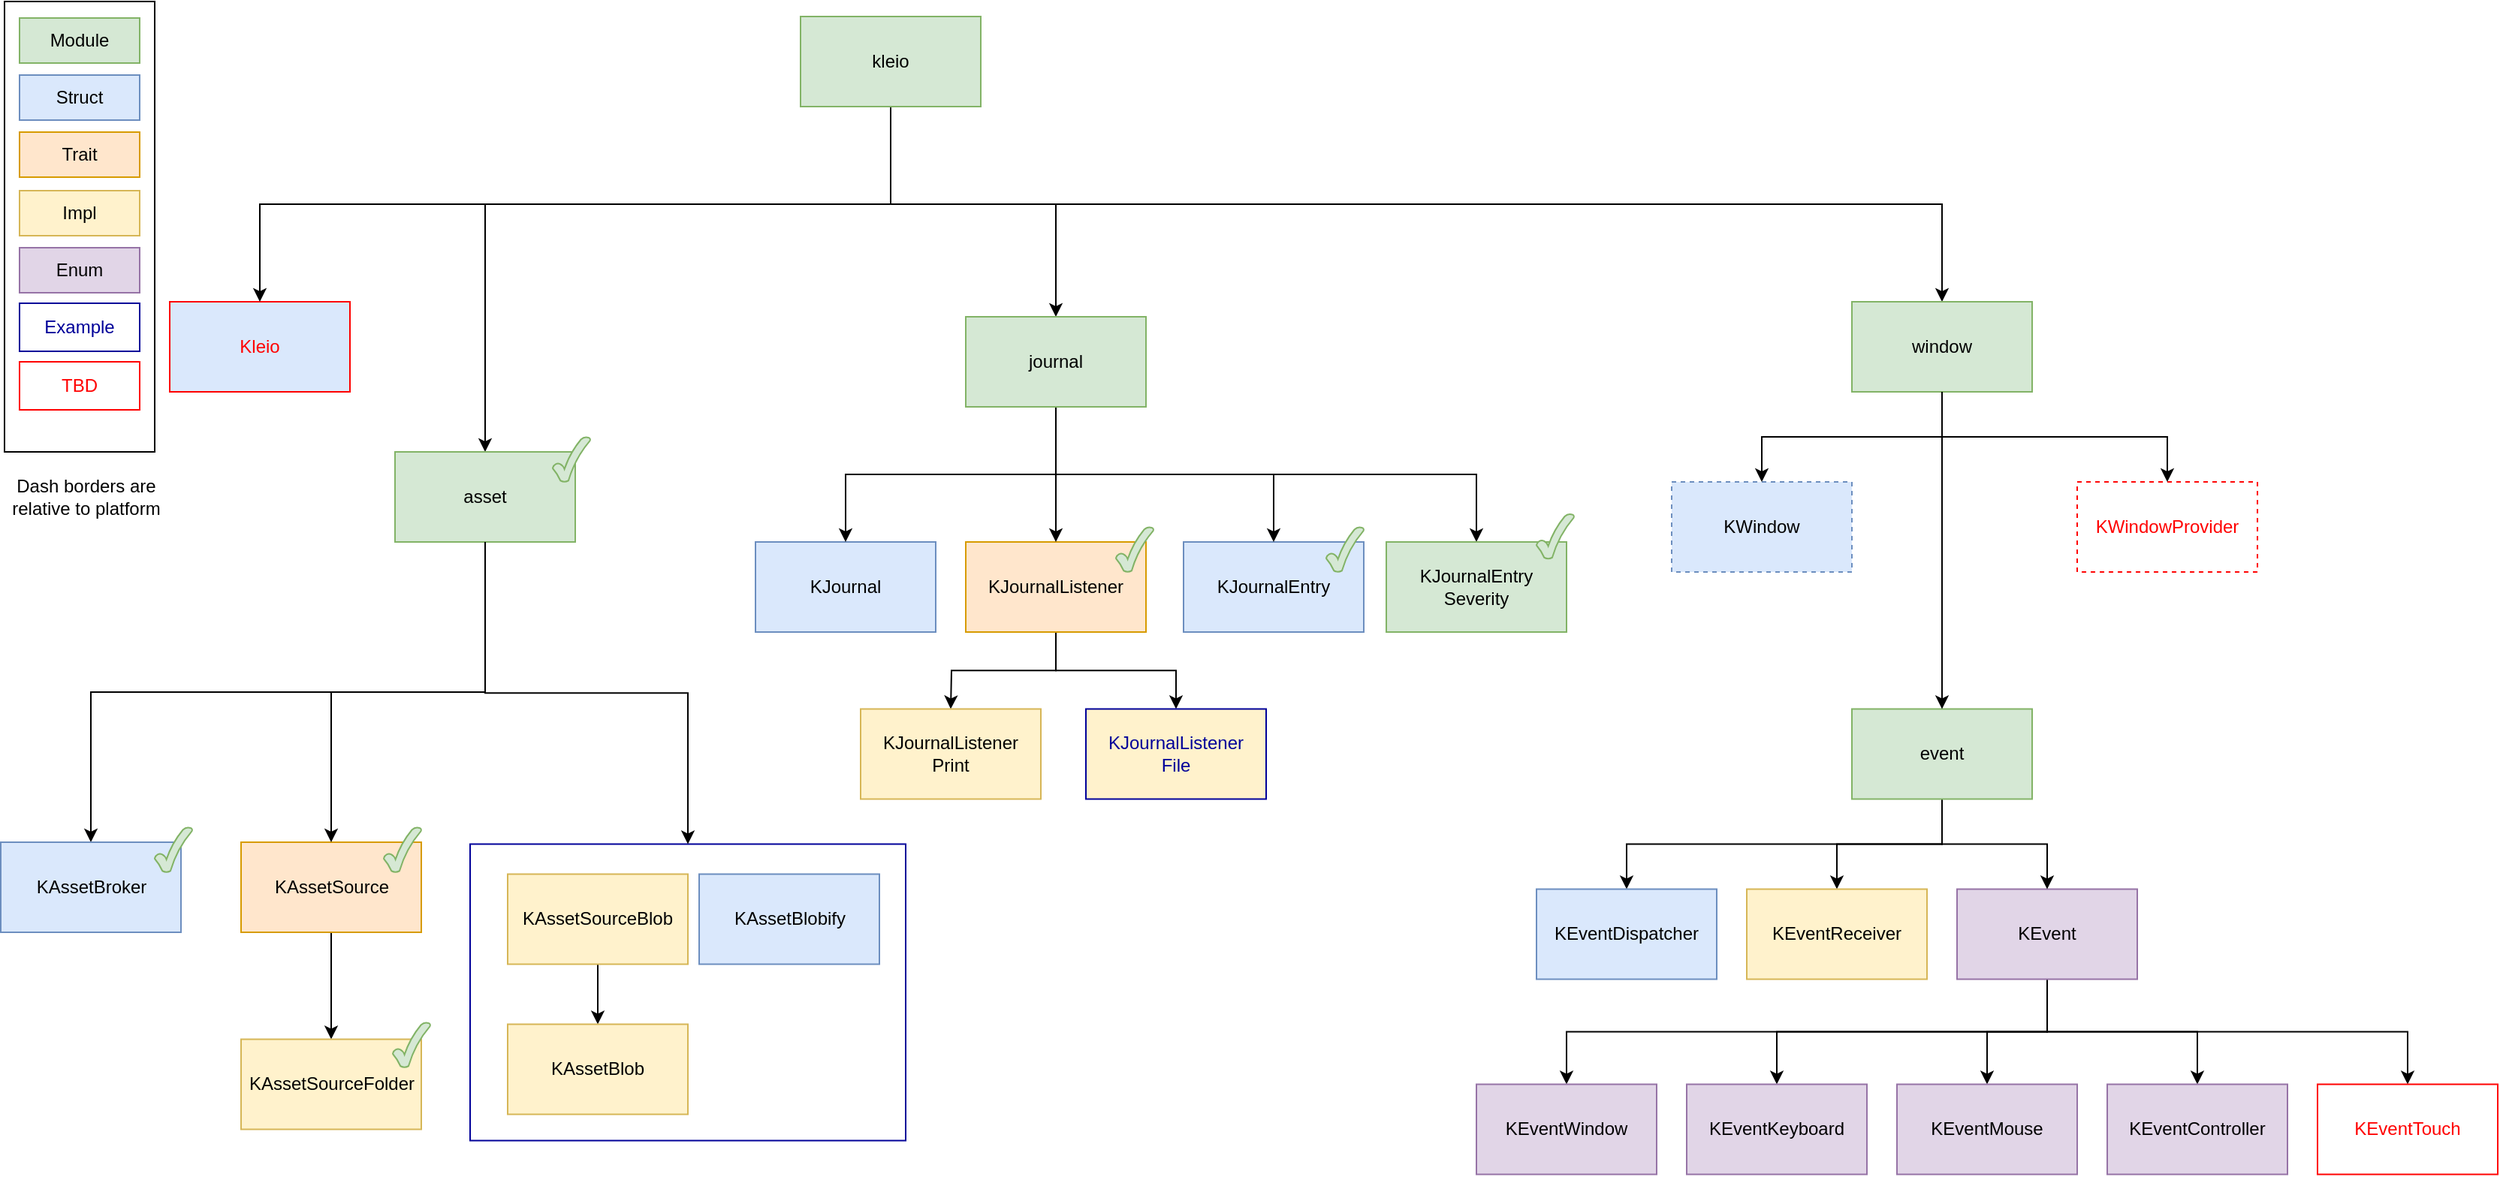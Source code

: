 <mxfile version="14.9.6" type="device"><diagram id="xBSx4scKoSs6mKVgqHj6" name="overview"><mxGraphModel dx="1422" dy="846" grid="1" gridSize="10" guides="1" tooltips="1" connect="1" arrows="1" fold="1" page="1" pageScale="1" pageWidth="850" pageHeight="1100" math="0" shadow="0"><root><mxCell id="0"/><mxCell id="1" parent="0"/><mxCell id="Fscz7eRQA_tBwQJC4tWe-2" value="" style="rounded=0;whiteSpace=wrap;html=1;strokeColor=#000099;" parent="1" vertex="1"><mxGeometry x="330" y="581.25" width="290" height="197.5" as="geometry"/></mxCell><mxCell id="pDC2ysxNThapmqpnUXcL-19" style="edgeStyle=orthogonalEdgeStyle;rounded=0;orthogonalLoop=1;jettySize=auto;html=1;exitX=0.5;exitY=1;exitDx=0;exitDy=0;fontColor=#FF0000;" parent="1" source="DX1GQIuKepiGplpCaKlz-19" target="pDC2ysxNThapmqpnUXcL-12" edge="1"><mxGeometry relative="1" as="geometry"/></mxCell><mxCell id="pDC2ysxNThapmqpnUXcL-20" style="edgeStyle=orthogonalEdgeStyle;rounded=0;orthogonalLoop=1;jettySize=auto;html=1;exitX=0.5;exitY=1;exitDx=0;exitDy=0;fontColor=#FF0000;" parent="1" source="DX1GQIuKepiGplpCaKlz-19" target="pDC2ysxNThapmqpnUXcL-11" edge="1"><mxGeometry relative="1" as="geometry"/></mxCell><mxCell id="pDC2ysxNThapmqpnUXcL-21" style="edgeStyle=orthogonalEdgeStyle;rounded=0;orthogonalLoop=1;jettySize=auto;html=1;exitX=0.5;exitY=1;exitDx=0;exitDy=0;fontColor=#FF0000;" parent="1" source="DX1GQIuKepiGplpCaKlz-19" target="pDC2ysxNThapmqpnUXcL-13" edge="1"><mxGeometry relative="1" as="geometry"/></mxCell><mxCell id="pDC2ysxNThapmqpnUXcL-22" style="edgeStyle=orthogonalEdgeStyle;rounded=0;orthogonalLoop=1;jettySize=auto;html=1;exitX=0.5;exitY=1;exitDx=0;exitDy=0;fontColor=#FF0000;" parent="1" source="DX1GQIuKepiGplpCaKlz-19" target="pDC2ysxNThapmqpnUXcL-15" edge="1"><mxGeometry relative="1" as="geometry"/></mxCell><mxCell id="pDC2ysxNThapmqpnUXcL-23" style="edgeStyle=orthogonalEdgeStyle;rounded=0;orthogonalLoop=1;jettySize=auto;html=1;exitX=0.5;exitY=1;exitDx=0;exitDy=0;fontColor=#FF0000;" parent="1" source="DX1GQIuKepiGplpCaKlz-19" target="pDC2ysxNThapmqpnUXcL-18" edge="1"><mxGeometry relative="1" as="geometry"/></mxCell><mxCell id="DX1GQIuKepiGplpCaKlz-19" value="KEvent" style="rounded=0;whiteSpace=wrap;html=1;fillColor=#e1d5e7;strokeColor=#9673a6;" parent="1" vertex="1"><mxGeometry x="1320" y="611.25" width="120" height="60" as="geometry"/></mxCell><mxCell id="DX1GQIuKepiGplpCaKlz-33" value="Kleio" style="rounded=0;whiteSpace=wrap;html=1;fillColor=#dae8fc;strokeColor=#FF0000;fontColor=#FF0000;" parent="1" vertex="1"><mxGeometry x="130" y="220" width="120" height="60" as="geometry"/></mxCell><mxCell id="WNRObwM0xMzluKP9Ctwa-3" style="edgeStyle=orthogonalEdgeStyle;rounded=0;orthogonalLoop=1;jettySize=auto;html=1;exitX=0.5;exitY=1;exitDx=0;exitDy=0;entryX=0.5;entryY=0;entryDx=0;entryDy=0;" parent="1" source="Ed5GbTKa8nVUzpXKbEza-7" target="DX1GQIuKepiGplpCaKlz-33" edge="1"><mxGeometry relative="1" as="geometry"/></mxCell><mxCell id="WNRObwM0xMzluKP9Ctwa-4" style="edgeStyle=orthogonalEdgeStyle;rounded=0;orthogonalLoop=1;jettySize=auto;html=1;exitX=0.5;exitY=1;exitDx=0;exitDy=0;entryX=0.5;entryY=0;entryDx=0;entryDy=0;" parent="1" source="Ed5GbTKa8nVUzpXKbEza-7" target="DX1GQIuKepiGplpCaKlz-2" edge="1"><mxGeometry relative="1" as="geometry"><Array as="points"><mxPoint x="610" y="155"/><mxPoint x="340" y="155"/></Array></mxGeometry></mxCell><mxCell id="s3PfHGBbn2_G2u1FLZyH-16" style="edgeStyle=orthogonalEdgeStyle;rounded=0;orthogonalLoop=1;jettySize=auto;html=1;exitX=0.5;exitY=1;exitDx=0;exitDy=0;entryX=0.5;entryY=0;entryDx=0;entryDy=0;" parent="1" source="Ed5GbTKa8nVUzpXKbEza-7" target="Ed5GbTKa8nVUzpXKbEza-2" edge="1"><mxGeometry relative="1" as="geometry"><Array as="points"><mxPoint x="610" y="155"/><mxPoint x="720" y="155"/></Array></mxGeometry></mxCell><mxCell id="s3PfHGBbn2_G2u1FLZyH-28" style="edgeStyle=orthogonalEdgeStyle;rounded=0;orthogonalLoop=1;jettySize=auto;html=1;exitX=0.5;exitY=1;exitDx=0;exitDy=0;entryX=0.5;entryY=0;entryDx=0;entryDy=0;" parent="1" source="Ed5GbTKa8nVUzpXKbEza-7" target="D0O-mCnldaFRZyqWkEx9-6" edge="1"><mxGeometry relative="1" as="geometry"/></mxCell><mxCell id="Ed5GbTKa8nVUzpXKbEza-7" value="kleio" style="rounded=0;whiteSpace=wrap;html=1;fillColor=#d5e8d4;strokeColor=#82b366;" parent="1" vertex="1"><mxGeometry x="550" y="30" width="120" height="60" as="geometry"/></mxCell><mxCell id="s3PfHGBbn2_G2u1FLZyH-4" style="edgeStyle=orthogonalEdgeStyle;rounded=0;orthogonalLoop=1;jettySize=auto;html=1;exitX=0.5;exitY=1;exitDx=0;exitDy=0;entryX=0.5;entryY=0;entryDx=0;entryDy=0;" parent="1" source="Ed5GbTKa8nVUzpXKbEza-8" target="DX1GQIuKepiGplpCaKlz-19" edge="1"><mxGeometry relative="1" as="geometry"/></mxCell><mxCell id="XTrxZuL05YngOzecOEeG-2" style="edgeStyle=orthogonalEdgeStyle;rounded=0;orthogonalLoop=1;jettySize=auto;html=1;exitX=0.5;exitY=1;exitDx=0;exitDy=0;entryX=0.5;entryY=0;entryDx=0;entryDy=0;" parent="1" source="Ed5GbTKa8nVUzpXKbEza-8" target="XTrxZuL05YngOzecOEeG-1" edge="1"><mxGeometry relative="1" as="geometry"/></mxCell><mxCell id="-mD4NmGjDOgk00xlncNz-2" style="edgeStyle=orthogonalEdgeStyle;rounded=0;orthogonalLoop=1;jettySize=auto;html=1;exitX=0.5;exitY=1;exitDx=0;exitDy=0;entryX=0.5;entryY=0;entryDx=0;entryDy=0;" parent="1" source="Ed5GbTKa8nVUzpXKbEza-8" target="-mD4NmGjDOgk00xlncNz-1" edge="1"><mxGeometry relative="1" as="geometry"/></mxCell><mxCell id="Ed5GbTKa8nVUzpXKbEza-8" value="event" style="rounded=0;whiteSpace=wrap;html=1;fillColor=#d5e8d4;strokeColor=#82b366;" parent="1" vertex="1"><mxGeometry x="1250" y="491.25" width="120" height="60" as="geometry"/></mxCell><mxCell id="D0O-mCnldaFRZyqWkEx9-2" value="KWindow" style="rounded=0;whiteSpace=wrap;html=1;fillColor=#dae8fc;strokeColor=#6c8ebf;dashed=1;" parent="1" vertex="1"><mxGeometry x="1130" y="340" width="120" height="60" as="geometry"/></mxCell><mxCell id="s3PfHGBbn2_G2u1FLZyH-24" style="edgeStyle=orthogonalEdgeStyle;rounded=0;orthogonalLoop=1;jettySize=auto;html=1;exitX=0.5;exitY=1;exitDx=0;exitDy=0;entryX=0.5;entryY=0;entryDx=0;entryDy=0;" parent="1" source="D0O-mCnldaFRZyqWkEx9-6" target="D0O-mCnldaFRZyqWkEx9-2" edge="1"><mxGeometry x="1065" y="220" as="geometry"/></mxCell><mxCell id="Yipo7PXzJRJ8Jirk8EaN-2" style="edgeStyle=orthogonalEdgeStyle;rounded=0;orthogonalLoop=1;jettySize=auto;html=1;exitX=0.5;exitY=1;exitDx=0;exitDy=0;entryX=0.5;entryY=0;entryDx=0;entryDy=0;fontColor=#FF0000;" parent="1" source="D0O-mCnldaFRZyqWkEx9-6" target="Ed5GbTKa8nVUzpXKbEza-8" edge="1"><mxGeometry relative="1" as="geometry"/></mxCell><mxCell id="D0O-mCnldaFRZyqWkEx9-6" value="window" style="rounded=0;whiteSpace=wrap;html=1;fillColor=#d5e8d4;strokeColor=#82b366;" parent="1" vertex="1"><mxGeometry x="1250" y="220" width="120" height="60" as="geometry"/></mxCell><mxCell id="D0O-mCnldaFRZyqWkEx9-4" value="KWindowProvider" style="rounded=0;whiteSpace=wrap;html=1;dashed=1;strokeColor=#FF0000;fontColor=#FF0000;fillColor=#FFFFFF;" parent="1" vertex="1"><mxGeometry x="1400" y="340" width="120" height="60" as="geometry"/></mxCell><mxCell id="s3PfHGBbn2_G2u1FLZyH-25" style="edgeStyle=orthogonalEdgeStyle;rounded=0;orthogonalLoop=1;jettySize=auto;html=1;exitX=0.5;exitY=1;exitDx=0;exitDy=0;entryX=0.5;entryY=0;entryDx=0;entryDy=0;" parent="1" source="D0O-mCnldaFRZyqWkEx9-6" target="D0O-mCnldaFRZyqWkEx9-4" edge="1"><mxGeometry x="1065" y="220" as="geometry"/></mxCell><mxCell id="TMelzIhGxyKYd7AoNCut-2" style="edgeStyle=orthogonalEdgeStyle;rounded=0;orthogonalLoop=1;jettySize=auto;html=1;exitX=0.5;exitY=1;exitDx=0;exitDy=0;entryX=0.5;entryY=0;entryDx=0;entryDy=0;" parent="1" source="DX1GQIuKepiGplpCaKlz-2" target="TMelzIhGxyKYd7AoNCut-1" edge="1"><mxGeometry relative="1" as="geometry"/></mxCell><mxCell id="Yipo7PXzJRJ8Jirk8EaN-1" style="edgeStyle=orthogonalEdgeStyle;rounded=0;orthogonalLoop=1;jettySize=auto;html=1;exitX=0.5;exitY=1;exitDx=0;exitDy=0;entryX=0.5;entryY=0;entryDx=0;entryDy=0;fontColor=#FF0000;" parent="1" source="DX1GQIuKepiGplpCaKlz-2" target="Fscz7eRQA_tBwQJC4tWe-2" edge="1"><mxGeometry relative="1" as="geometry"/></mxCell><mxCell id="DX1GQIuKepiGplpCaKlz-2" value="asset" style="rounded=0;whiteSpace=wrap;html=1;fillColor=#d5e8d4;strokeColor=#82b366;" parent="1" vertex="1"><mxGeometry x="280" y="320" width="120" height="60" as="geometry"/></mxCell><mxCell id="pDC2ysxNThapmqpnUXcL-5" style="edgeStyle=orthogonalEdgeStyle;rounded=0;orthogonalLoop=1;jettySize=auto;html=1;exitX=0.5;exitY=1;exitDx=0;exitDy=0;entryX=0.5;entryY=0;entryDx=0;entryDy=0;" parent="1" source="DX1GQIuKepiGplpCaKlz-7" target="pDC2ysxNThapmqpnUXcL-1" edge="1"><mxGeometry relative="1" as="geometry"/></mxCell><mxCell id="DX1GQIuKepiGplpCaKlz-7" value="KAssetSource" style="rounded=0;whiteSpace=wrap;html=1;fillColor=#ffe6cc;strokeColor=#d79b00;" parent="1" vertex="1"><mxGeometry x="177.5" y="580" width="120" height="60" as="geometry"/></mxCell><mxCell id="WNRObwM0xMzluKP9Ctwa-5" style="edgeStyle=orthogonalEdgeStyle;rounded=0;orthogonalLoop=1;jettySize=auto;html=1;exitX=0.5;exitY=1;exitDx=0;exitDy=0;" parent="1" source="DX1GQIuKepiGplpCaKlz-2" target="DX1GQIuKepiGplpCaKlz-7" edge="1"><mxGeometry x="200" y="320" as="geometry"/></mxCell><mxCell id="XTrxZuL05YngOzecOEeG-1" value="KEventDispatcher" style="rounded=0;whiteSpace=wrap;html=1;fillColor=#dae8fc;strokeColor=#6c8ebf;" parent="1" vertex="1"><mxGeometry x="1040" y="611.25" width="120" height="60" as="geometry"/></mxCell><mxCell id="VPEddbtGUKJ0R62ivRhD-4" value="KJournal" style="rounded=0;whiteSpace=wrap;html=1;fillColor=#dae8fc;strokeColor=#6c8ebf;" parent="1" vertex="1"><mxGeometry x="520" y="380" width="120" height="60" as="geometry"/></mxCell><mxCell id="pDC2ysxNThapmqpnUXcL-8" style="edgeStyle=orthogonalEdgeStyle;rounded=0;orthogonalLoop=1;jettySize=auto;html=1;exitX=0.5;exitY=1;exitDx=0;exitDy=0;entryX=0.5;entryY=0;entryDx=0;entryDy=0;" parent="1" source="VPEddbtGUKJ0R62ivRhD-5" edge="1"><mxGeometry relative="1" as="geometry"><mxPoint x="650" y="491.25" as="targetPoint"/></mxGeometry></mxCell><mxCell id="pDC2ysxNThapmqpnUXcL-10" style="edgeStyle=orthogonalEdgeStyle;rounded=0;orthogonalLoop=1;jettySize=auto;html=1;exitX=0.5;exitY=1;exitDx=0;exitDy=0;entryX=0.5;entryY=0;entryDx=0;entryDy=0;" parent="1" source="VPEddbtGUKJ0R62ivRhD-5" target="pDC2ysxNThapmqpnUXcL-9" edge="1"><mxGeometry relative="1" as="geometry"/></mxCell><mxCell id="VPEddbtGUKJ0R62ivRhD-5" value="KJournalListener" style="rounded=0;whiteSpace=wrap;html=1;fillColor=#ffe6cc;strokeColor=#d79b00;" parent="1" vertex="1"><mxGeometry x="660" y="380" width="120" height="60" as="geometry"/></mxCell><mxCell id="VPEddbtGUKJ0R62ivRhD-6" value="KJournalEntry" style="rounded=0;whiteSpace=wrap;html=1;fillColor=#dae8fc;strokeColor=#6c8ebf;" parent="1" vertex="1"><mxGeometry x="805" y="380" width="120" height="60" as="geometry"/></mxCell><mxCell id="s3PfHGBbn2_G2u1FLZyH-17" style="edgeStyle=orthogonalEdgeStyle;rounded=0;orthogonalLoop=1;jettySize=auto;html=1;exitX=0.5;exitY=1;exitDx=0;exitDy=0;" parent="1" source="Ed5GbTKa8nVUzpXKbEza-2" target="VPEddbtGUKJ0R62ivRhD-4" edge="1"><mxGeometry x="450" y="230" as="geometry"/></mxCell><mxCell id="s3PfHGBbn2_G2u1FLZyH-18" style="edgeStyle=orthogonalEdgeStyle;rounded=0;orthogonalLoop=1;jettySize=auto;html=1;exitX=0.5;exitY=1;exitDx=0;exitDy=0;entryX=0.5;entryY=0;entryDx=0;entryDy=0;" parent="1" source="Ed5GbTKa8nVUzpXKbEza-2" target="VPEddbtGUKJ0R62ivRhD-5" edge="1"><mxGeometry x="450" y="230" as="geometry"/></mxCell><mxCell id="s3PfHGBbn2_G2u1FLZyH-19" style="edgeStyle=orthogonalEdgeStyle;rounded=0;orthogonalLoop=1;jettySize=auto;html=1;exitX=0.5;exitY=1;exitDx=0;exitDy=0;entryX=0.5;entryY=0;entryDx=0;entryDy=0;" parent="1" source="Ed5GbTKa8nVUzpXKbEza-2" target="VPEddbtGUKJ0R62ivRhD-6" edge="1"><mxGeometry x="450" y="230" as="geometry"/></mxCell><mxCell id="SoJA1unp1tQcO0eHpeeo-13" style="edgeStyle=orthogonalEdgeStyle;rounded=0;orthogonalLoop=1;jettySize=auto;html=1;exitX=0.5;exitY=1;exitDx=0;exitDy=0;entryX=0.5;entryY=0;entryDx=0;entryDy=0;fontColor=#000099;" parent="1" source="Ed5GbTKa8nVUzpXKbEza-2" target="SoJA1unp1tQcO0eHpeeo-12" edge="1"><mxGeometry relative="1" as="geometry"/></mxCell><mxCell id="Ed5GbTKa8nVUzpXKbEza-2" value="journal" style="rounded=0;whiteSpace=wrap;html=1;fillColor=#d5e8d4;strokeColor=#82b366;" parent="1" vertex="1"><mxGeometry x="660" y="230" width="120" height="60" as="geometry"/></mxCell><mxCell id="TMelzIhGxyKYd7AoNCut-1" value="KAssetBroker" style="rounded=0;whiteSpace=wrap;html=1;fillColor=#dae8fc;strokeColor=#6c8ebf;" parent="1" vertex="1"><mxGeometry x="17.5" y="580" width="120" height="60" as="geometry"/></mxCell><mxCell id="pDC2ysxNThapmqpnUXcL-1" value="KAssetSourceFolder" style="rounded=0;whiteSpace=wrap;html=1;fillColor=#fff2cc;strokeColor=#d6b656;" parent="1" vertex="1"><mxGeometry x="177.5" y="711.25" width="120" height="60" as="geometry"/></mxCell><mxCell id="pDC2ysxNThapmqpnUXcL-7" value="KJournalListener&lt;br&gt;Print" style="rounded=0;whiteSpace=wrap;html=1;fillColor=#fff2cc;strokeColor=#d6b656;" parent="1" vertex="1"><mxGeometry x="590" y="491.25" width="120" height="60" as="geometry"/></mxCell><mxCell id="pDC2ysxNThapmqpnUXcL-9" value="KJournalListener&lt;br&gt;File" style="rounded=0;whiteSpace=wrap;html=1;fillColor=#fff2cc;strokeColor=#000099;fontColor=#000099;" parent="1" vertex="1"><mxGeometry x="740" y="491.25" width="120" height="60" as="geometry"/></mxCell><mxCell id="pDC2ysxNThapmqpnUXcL-11" value="KEventKeyboard" style="rounded=0;whiteSpace=wrap;html=1;fillColor=#e1d5e7;strokeColor=#9673a6;" parent="1" vertex="1"><mxGeometry x="1140" y="741.25" width="120" height="60" as="geometry"/></mxCell><mxCell id="pDC2ysxNThapmqpnUXcL-12" value="KEventWindow" style="rounded=0;whiteSpace=wrap;html=1;fillColor=#e1d5e7;strokeColor=#9673a6;" parent="1" vertex="1"><mxGeometry x="1000" y="741.25" width="120" height="60" as="geometry"/></mxCell><mxCell id="pDC2ysxNThapmqpnUXcL-13" value="KEventMouse" style="rounded=0;whiteSpace=wrap;html=1;fillColor=#e1d5e7;strokeColor=#9673a6;" parent="1" vertex="1"><mxGeometry x="1280" y="741.25" width="120" height="60" as="geometry"/></mxCell><mxCell id="pDC2ysxNThapmqpnUXcL-15" value="KEventController" style="rounded=0;whiteSpace=wrap;html=1;fillColor=#e1d5e7;strokeColor=#9673a6;" parent="1" vertex="1"><mxGeometry x="1420" y="741.25" width="120" height="60" as="geometry"/></mxCell><mxCell id="pDC2ysxNThapmqpnUXcL-18" value="KEventTouch" style="rounded=0;whiteSpace=wrap;html=1;fontColor=#FF0000;labelBorderColor=none;strokeColor=#FF0000;" parent="1" vertex="1"><mxGeometry x="1560" y="741.25" width="120" height="60" as="geometry"/></mxCell><mxCell id="NG01DDjAzABZjd2DSEjy-5" style="edgeStyle=orthogonalEdgeStyle;rounded=0;orthogonalLoop=1;jettySize=auto;html=1;exitX=0.5;exitY=1;exitDx=0;exitDy=0;entryX=0.5;entryY=0;entryDx=0;entryDy=0;" parent="1" source="S9kGLljq1vDa5mXGxYuG-1" edge="1"><mxGeometry relative="1" as="geometry"><mxPoint x="415" y="701.25" as="targetPoint"/></mxGeometry></mxCell><mxCell id="S9kGLljq1vDa5mXGxYuG-1" value="KAssetSourceBlob" style="rounded=0;whiteSpace=wrap;html=1;fillColor=#fff2cc;strokeColor=#d6b656;" parent="1" vertex="1"><mxGeometry x="355" y="601.25" width="120" height="60" as="geometry"/></mxCell><mxCell id="S9kGLljq1vDa5mXGxYuG-4" value="KAssetBlob" style="rounded=0;whiteSpace=wrap;html=1;fillColor=#fff2cc;strokeColor=#d6b656;" parent="1" vertex="1"><mxGeometry x="355" y="701.25" width="120" height="60" as="geometry"/></mxCell><mxCell id="bv9Tr9Rmw-1dIGUzMsS7-1" value="KAssetBlobify" style="rounded=0;whiteSpace=wrap;html=1;fillColor=#dae8fc;strokeColor=#6c8ebf;" parent="1" vertex="1"><mxGeometry x="482.5" y="601.25" width="120" height="60" as="geometry"/></mxCell><mxCell id="sKtM-ZPkgwAUMwNmrBPB-1" value="" style="verticalLabelPosition=bottom;verticalAlign=top;html=1;shape=mxgraph.basic.tick;fillColor=#d5e8d4;strokeColor=#82b366;" parent="1" vertex="1"><mxGeometry x="278.5" y="700" width="25" height="30" as="geometry"/></mxCell><mxCell id="sKtM-ZPkgwAUMwNmrBPB-3" value="" style="verticalLabelPosition=bottom;verticalAlign=top;html=1;shape=mxgraph.basic.tick;fillColor=#d5e8d4;strokeColor=#82b366;" parent="1" vertex="1"><mxGeometry x="272.5" y="570" width="25" height="30" as="geometry"/></mxCell><mxCell id="w_e20-38vO8NTZTzq13G-1" value="" style="verticalLabelPosition=bottom;verticalAlign=top;html=1;shape=mxgraph.basic.tick;fillColor=#d5e8d4;strokeColor=#82b366;" parent="1" vertex="1"><mxGeometry x="120" y="570" width="25" height="30" as="geometry"/></mxCell><mxCell id="w_e20-38vO8NTZTzq13G-2" value="" style="verticalLabelPosition=bottom;verticalAlign=top;html=1;shape=mxgraph.basic.tick;fillColor=#d5e8d4;strokeColor=#82b366;" parent="1" vertex="1"><mxGeometry x="385" y="310" width="25" height="30" as="geometry"/></mxCell><mxCell id="SoJA1unp1tQcO0eHpeeo-10" value="" style="group" parent="1" vertex="1" connectable="0"><mxGeometry x="20" y="20" width="100" height="300" as="geometry"/></mxCell><mxCell id="fYziJcuopIeMj3Yn1twp-14" value="" style="rounded=0;whiteSpace=wrap;html=1;" parent="SoJA1unp1tQcO0eHpeeo-10" vertex="1"><mxGeometry width="100" height="300" as="geometry"/></mxCell><mxCell id="fYziJcuopIeMj3Yn1twp-15" value="Module" style="rounded=0;whiteSpace=wrap;html=1;fillColor=#d5e8d4;strokeColor=#82b366;" parent="SoJA1unp1tQcO0eHpeeo-10" vertex="1"><mxGeometry x="10" y="11" width="80" height="30" as="geometry"/></mxCell><mxCell id="fYziJcuopIeMj3Yn1twp-16" value="Struct" style="rounded=0;whiteSpace=wrap;html=1;fillColor=#dae8fc;strokeColor=#6c8ebf;" parent="SoJA1unp1tQcO0eHpeeo-10" vertex="1"><mxGeometry x="10" y="49" width="80" height="30" as="geometry"/></mxCell><mxCell id="fYziJcuopIeMj3Yn1twp-17" value="Trait" style="rounded=0;whiteSpace=wrap;html=1;fillColor=#ffe6cc;strokeColor=#d79b00;" parent="SoJA1unp1tQcO0eHpeeo-10" vertex="1"><mxGeometry x="10" y="87" width="80" height="30" as="geometry"/></mxCell><mxCell id="fYziJcuopIeMj3Yn1twp-18" value="Impl" style="rounded=0;whiteSpace=wrap;html=1;fillColor=#fff2cc;strokeColor=#d6b656;" parent="SoJA1unp1tQcO0eHpeeo-10" vertex="1"><mxGeometry x="10" y="126" width="80" height="30" as="geometry"/></mxCell><mxCell id="fYziJcuopIeMj3Yn1twp-19" value="Example" style="rounded=0;whiteSpace=wrap;html=1;fillColor=none;strokeColor=#000099;fontColor=#000099;" parent="SoJA1unp1tQcO0eHpeeo-10" vertex="1"><mxGeometry x="10" y="201" width="80" height="32" as="geometry"/></mxCell><mxCell id="pDC2ysxNThapmqpnUXcL-3" value="Enum" style="rounded=0;whiteSpace=wrap;html=1;fillColor=#e1d5e7;strokeColor=#9673a6;" parent="SoJA1unp1tQcO0eHpeeo-10" vertex="1"><mxGeometry x="10" y="164" width="80" height="30" as="geometry"/></mxCell><mxCell id="SoJA1unp1tQcO0eHpeeo-9" value="TBD" style="rounded=0;whiteSpace=wrap;html=1;fillColor=none;strokeColor=#FF0000;fontColor=#FF0000;" parent="SoJA1unp1tQcO0eHpeeo-10" vertex="1"><mxGeometry x="10" y="240" width="80" height="32" as="geometry"/></mxCell><mxCell id="SoJA1unp1tQcO0eHpeeo-12" value="KJournalEntry&lt;br&gt;Severity" style="rounded=0;whiteSpace=wrap;html=1;fillColor=#d5e8d4;strokeColor=#82b366;" parent="1" vertex="1"><mxGeometry x="940" y="380" width="120" height="60" as="geometry"/></mxCell><mxCell id="-Y0YmSVGqe5AU2r1L4Lp-1" value="" style="verticalLabelPosition=bottom;verticalAlign=top;html=1;shape=mxgraph.basic.tick;fillColor=#d5e8d4;strokeColor=#82b366;" parent="1" vertex="1"><mxGeometry x="1040" y="361.25" width="25" height="30" as="geometry"/></mxCell><mxCell id="-Y0YmSVGqe5AU2r1L4Lp-2" value="" style="verticalLabelPosition=bottom;verticalAlign=top;html=1;shape=mxgraph.basic.tick;fillColor=#d5e8d4;strokeColor=#82b366;" parent="1" vertex="1"><mxGeometry x="900" y="370" width="25" height="30" as="geometry"/></mxCell><mxCell id="-Y0YmSVGqe5AU2r1L4Lp-4" value="Dash borders are relative to platform" style="text;html=1;strokeColor=none;fillColor=none;align=center;verticalAlign=middle;whiteSpace=wrap;rounded=0;dashed=1;" parent="1" vertex="1"><mxGeometry x="17.5" y="330" width="112.5" height="40" as="geometry"/></mxCell><mxCell id="HPM8fJh5UUffkbJTcP12-1" value="" style="verticalLabelPosition=bottom;verticalAlign=top;html=1;shape=mxgraph.basic.tick;fillColor=#d5e8d4;strokeColor=#82b366;" parent="1" vertex="1"><mxGeometry x="760" y="370" width="25" height="30" as="geometry"/></mxCell><mxCell id="-mD4NmGjDOgk00xlncNz-1" value="KEventReceiver" style="rounded=0;whiteSpace=wrap;html=1;fillColor=#fff2cc;strokeColor=#d6b656;" parent="1" vertex="1"><mxGeometry x="1180" y="611.25" width="120" height="60" as="geometry"/></mxCell></root></mxGraphModel></diagram></mxfile>